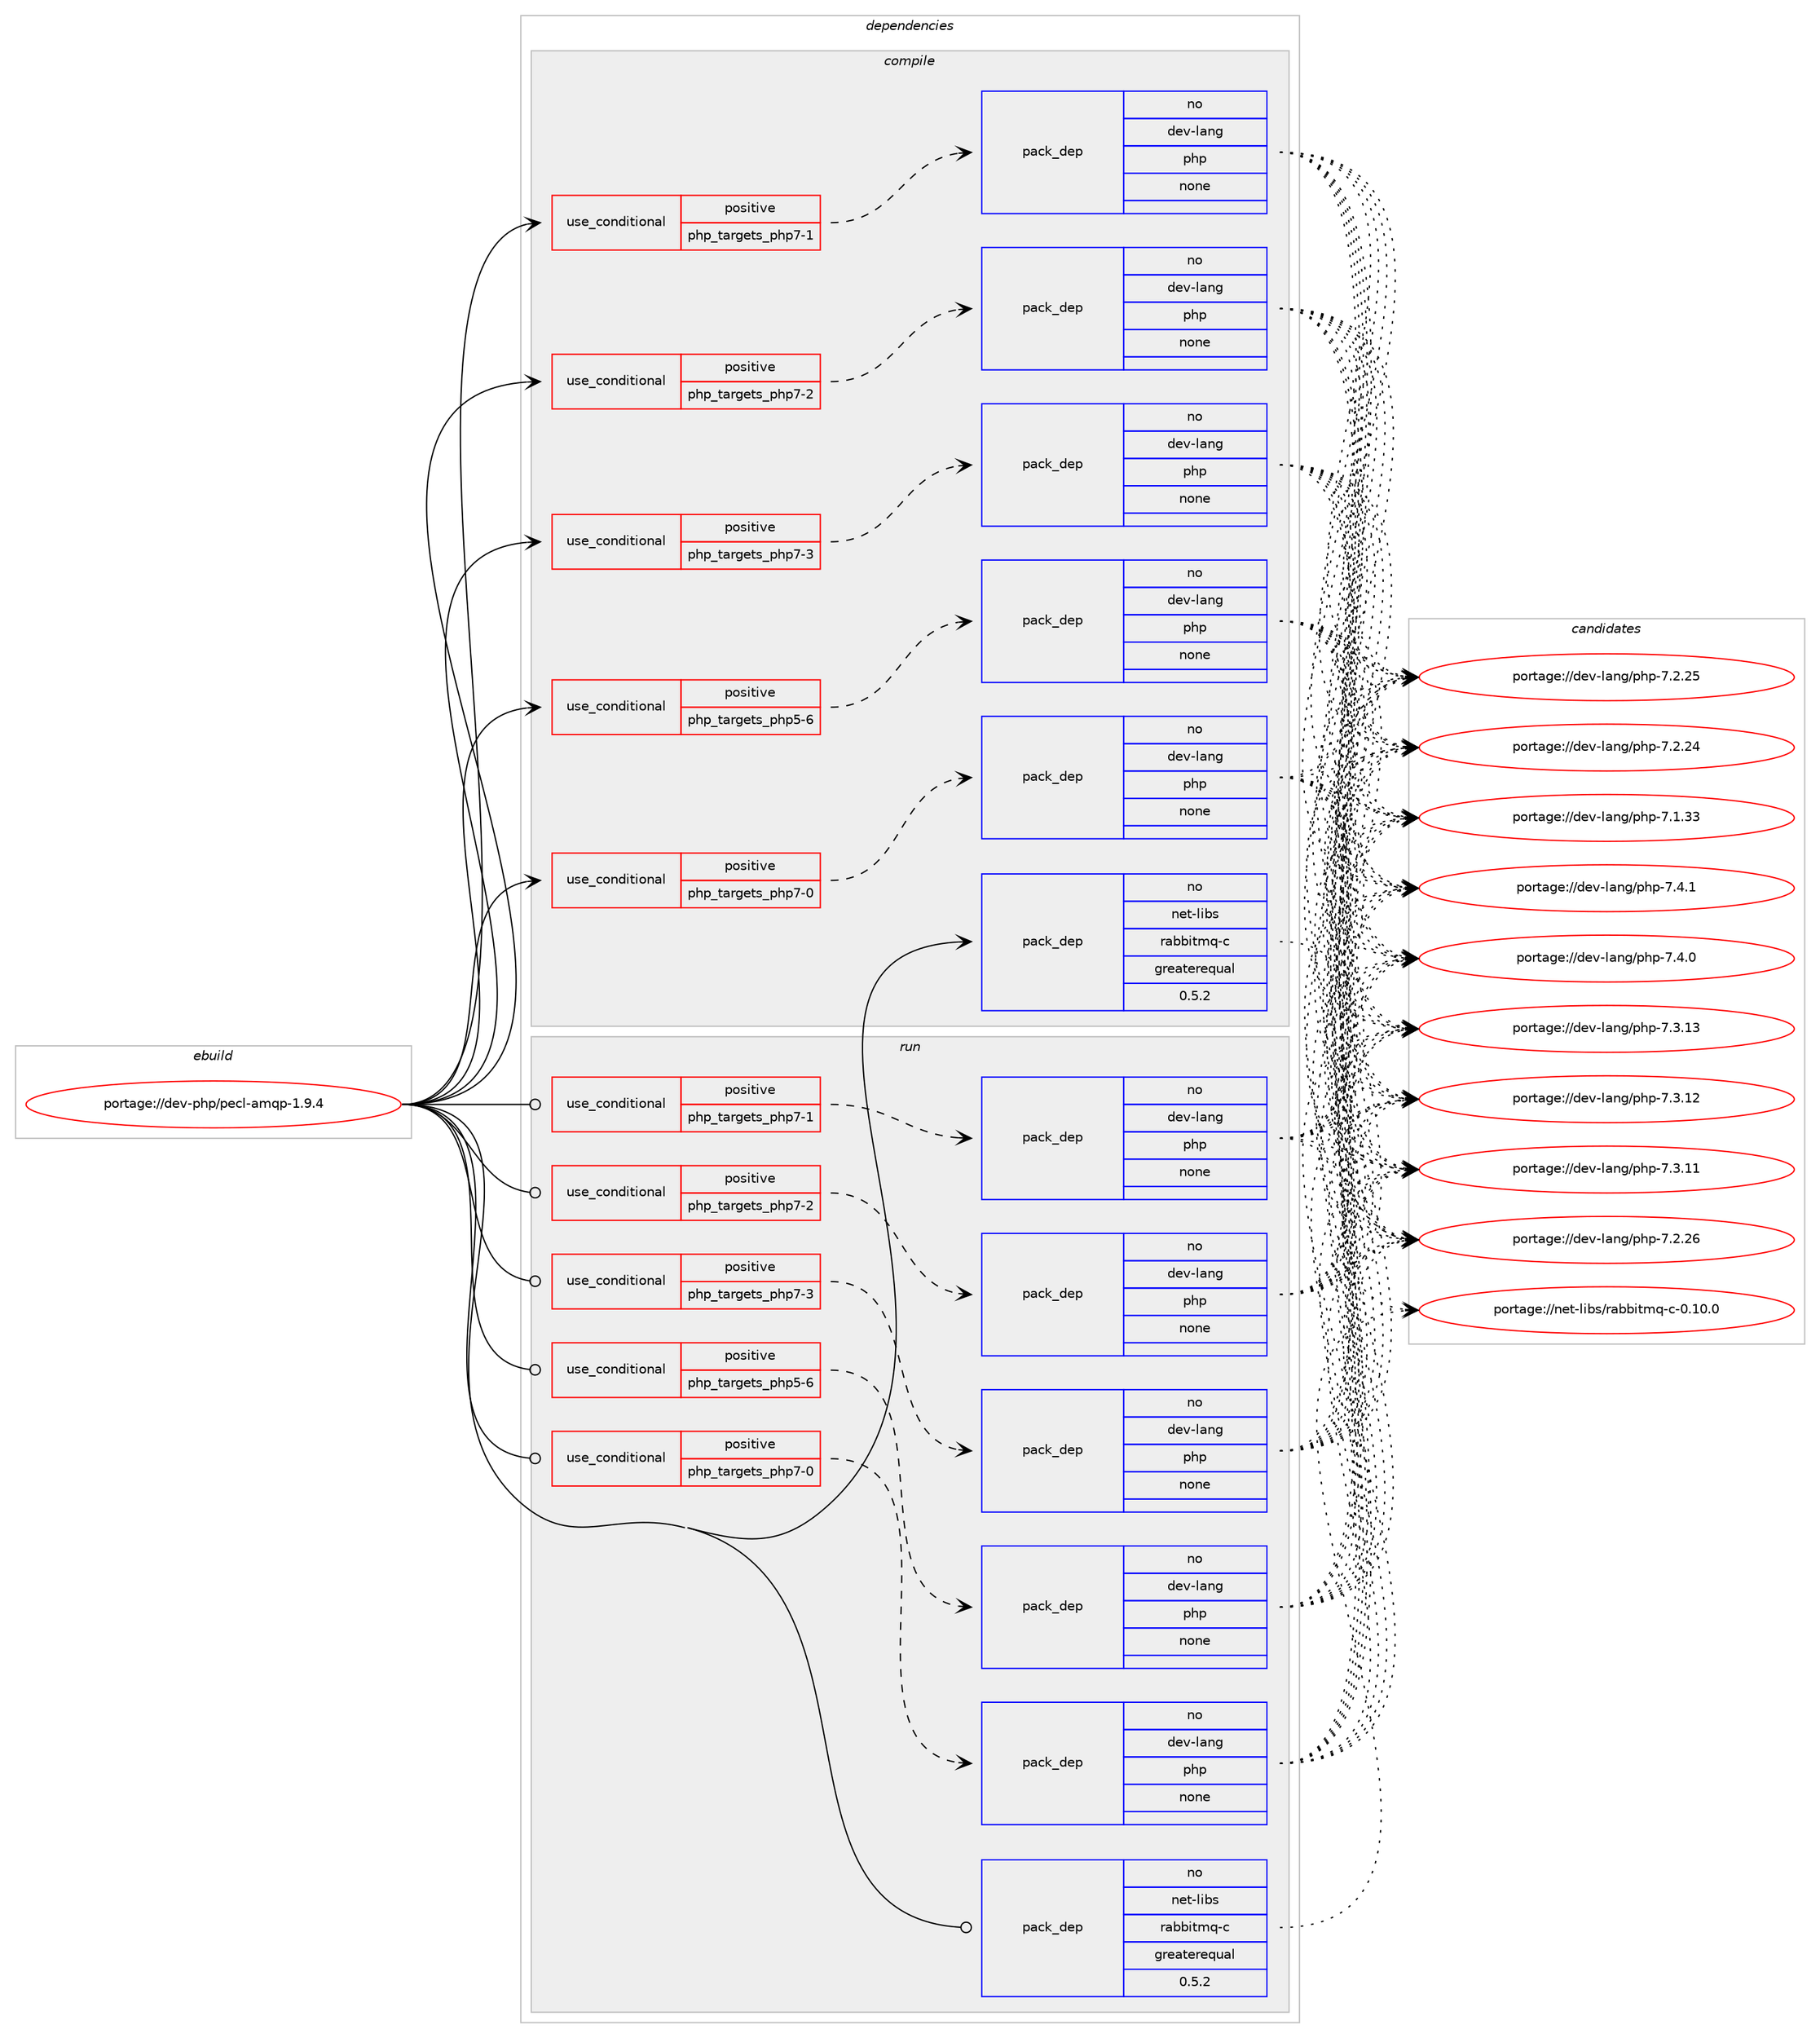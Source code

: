digraph prolog {

# *************
# Graph options
# *************

newrank=true;
concentrate=true;
compound=true;
graph [rankdir=LR,fontname=Helvetica,fontsize=10,ranksep=1.5];#, ranksep=2.5, nodesep=0.2];
edge  [arrowhead=vee];
node  [fontname=Helvetica,fontsize=10];

# **********
# The ebuild
# **********

subgraph cluster_leftcol {
color=gray;
label=<<i>ebuild</i>>;
id [label="portage://dev-php/pecl-amqp-1.9.4", color=red, width=4, href="../dev-php/pecl-amqp-1.9.4.svg"];
}

# ****************
# The dependencies
# ****************

subgraph cluster_midcol {
color=gray;
label=<<i>dependencies</i>>;
subgraph cluster_compile {
fillcolor="#eeeeee";
style=filled;
label=<<i>compile</i>>;
subgraph cond120919 {
dependency477090 [label=<<TABLE BORDER="0" CELLBORDER="1" CELLSPACING="0" CELLPADDING="4"><TR><TD ROWSPAN="3" CELLPADDING="10">use_conditional</TD></TR><TR><TD>positive</TD></TR><TR><TD>php_targets_php5-6</TD></TR></TABLE>>, shape=none, color=red];
subgraph pack351126 {
dependency477091 [label=<<TABLE BORDER="0" CELLBORDER="1" CELLSPACING="0" CELLPADDING="4" WIDTH="220"><TR><TD ROWSPAN="6" CELLPADDING="30">pack_dep</TD></TR><TR><TD WIDTH="110">no</TD></TR><TR><TD>dev-lang</TD></TR><TR><TD>php</TD></TR><TR><TD>none</TD></TR><TR><TD></TD></TR></TABLE>>, shape=none, color=blue];
}
dependency477090:e -> dependency477091:w [weight=20,style="dashed",arrowhead="vee"];
}
id:e -> dependency477090:w [weight=20,style="solid",arrowhead="vee"];
subgraph cond120920 {
dependency477092 [label=<<TABLE BORDER="0" CELLBORDER="1" CELLSPACING="0" CELLPADDING="4"><TR><TD ROWSPAN="3" CELLPADDING="10">use_conditional</TD></TR><TR><TD>positive</TD></TR><TR><TD>php_targets_php7-0</TD></TR></TABLE>>, shape=none, color=red];
subgraph pack351127 {
dependency477093 [label=<<TABLE BORDER="0" CELLBORDER="1" CELLSPACING="0" CELLPADDING="4" WIDTH="220"><TR><TD ROWSPAN="6" CELLPADDING="30">pack_dep</TD></TR><TR><TD WIDTH="110">no</TD></TR><TR><TD>dev-lang</TD></TR><TR><TD>php</TD></TR><TR><TD>none</TD></TR><TR><TD></TD></TR></TABLE>>, shape=none, color=blue];
}
dependency477092:e -> dependency477093:w [weight=20,style="dashed",arrowhead="vee"];
}
id:e -> dependency477092:w [weight=20,style="solid",arrowhead="vee"];
subgraph cond120921 {
dependency477094 [label=<<TABLE BORDER="0" CELLBORDER="1" CELLSPACING="0" CELLPADDING="4"><TR><TD ROWSPAN="3" CELLPADDING="10">use_conditional</TD></TR><TR><TD>positive</TD></TR><TR><TD>php_targets_php7-1</TD></TR></TABLE>>, shape=none, color=red];
subgraph pack351128 {
dependency477095 [label=<<TABLE BORDER="0" CELLBORDER="1" CELLSPACING="0" CELLPADDING="4" WIDTH="220"><TR><TD ROWSPAN="6" CELLPADDING="30">pack_dep</TD></TR><TR><TD WIDTH="110">no</TD></TR><TR><TD>dev-lang</TD></TR><TR><TD>php</TD></TR><TR><TD>none</TD></TR><TR><TD></TD></TR></TABLE>>, shape=none, color=blue];
}
dependency477094:e -> dependency477095:w [weight=20,style="dashed",arrowhead="vee"];
}
id:e -> dependency477094:w [weight=20,style="solid",arrowhead="vee"];
subgraph cond120922 {
dependency477096 [label=<<TABLE BORDER="0" CELLBORDER="1" CELLSPACING="0" CELLPADDING="4"><TR><TD ROWSPAN="3" CELLPADDING="10">use_conditional</TD></TR><TR><TD>positive</TD></TR><TR><TD>php_targets_php7-2</TD></TR></TABLE>>, shape=none, color=red];
subgraph pack351129 {
dependency477097 [label=<<TABLE BORDER="0" CELLBORDER="1" CELLSPACING="0" CELLPADDING="4" WIDTH="220"><TR><TD ROWSPAN="6" CELLPADDING="30">pack_dep</TD></TR><TR><TD WIDTH="110">no</TD></TR><TR><TD>dev-lang</TD></TR><TR><TD>php</TD></TR><TR><TD>none</TD></TR><TR><TD></TD></TR></TABLE>>, shape=none, color=blue];
}
dependency477096:e -> dependency477097:w [weight=20,style="dashed",arrowhead="vee"];
}
id:e -> dependency477096:w [weight=20,style="solid",arrowhead="vee"];
subgraph cond120923 {
dependency477098 [label=<<TABLE BORDER="0" CELLBORDER="1" CELLSPACING="0" CELLPADDING="4"><TR><TD ROWSPAN="3" CELLPADDING="10">use_conditional</TD></TR><TR><TD>positive</TD></TR><TR><TD>php_targets_php7-3</TD></TR></TABLE>>, shape=none, color=red];
subgraph pack351130 {
dependency477099 [label=<<TABLE BORDER="0" CELLBORDER="1" CELLSPACING="0" CELLPADDING="4" WIDTH="220"><TR><TD ROWSPAN="6" CELLPADDING="30">pack_dep</TD></TR><TR><TD WIDTH="110">no</TD></TR><TR><TD>dev-lang</TD></TR><TR><TD>php</TD></TR><TR><TD>none</TD></TR><TR><TD></TD></TR></TABLE>>, shape=none, color=blue];
}
dependency477098:e -> dependency477099:w [weight=20,style="dashed",arrowhead="vee"];
}
id:e -> dependency477098:w [weight=20,style="solid",arrowhead="vee"];
subgraph pack351131 {
dependency477100 [label=<<TABLE BORDER="0" CELLBORDER="1" CELLSPACING="0" CELLPADDING="4" WIDTH="220"><TR><TD ROWSPAN="6" CELLPADDING="30">pack_dep</TD></TR><TR><TD WIDTH="110">no</TD></TR><TR><TD>net-libs</TD></TR><TR><TD>rabbitmq-c</TD></TR><TR><TD>greaterequal</TD></TR><TR><TD>0.5.2</TD></TR></TABLE>>, shape=none, color=blue];
}
id:e -> dependency477100:w [weight=20,style="solid",arrowhead="vee"];
}
subgraph cluster_compileandrun {
fillcolor="#eeeeee";
style=filled;
label=<<i>compile and run</i>>;
}
subgraph cluster_run {
fillcolor="#eeeeee";
style=filled;
label=<<i>run</i>>;
subgraph cond120924 {
dependency477101 [label=<<TABLE BORDER="0" CELLBORDER="1" CELLSPACING="0" CELLPADDING="4"><TR><TD ROWSPAN="3" CELLPADDING="10">use_conditional</TD></TR><TR><TD>positive</TD></TR><TR><TD>php_targets_php5-6</TD></TR></TABLE>>, shape=none, color=red];
subgraph pack351132 {
dependency477102 [label=<<TABLE BORDER="0" CELLBORDER="1" CELLSPACING="0" CELLPADDING="4" WIDTH="220"><TR><TD ROWSPAN="6" CELLPADDING="30">pack_dep</TD></TR><TR><TD WIDTH="110">no</TD></TR><TR><TD>dev-lang</TD></TR><TR><TD>php</TD></TR><TR><TD>none</TD></TR><TR><TD></TD></TR></TABLE>>, shape=none, color=blue];
}
dependency477101:e -> dependency477102:w [weight=20,style="dashed",arrowhead="vee"];
}
id:e -> dependency477101:w [weight=20,style="solid",arrowhead="odot"];
subgraph cond120925 {
dependency477103 [label=<<TABLE BORDER="0" CELLBORDER="1" CELLSPACING="0" CELLPADDING="4"><TR><TD ROWSPAN="3" CELLPADDING="10">use_conditional</TD></TR><TR><TD>positive</TD></TR><TR><TD>php_targets_php7-0</TD></TR></TABLE>>, shape=none, color=red];
subgraph pack351133 {
dependency477104 [label=<<TABLE BORDER="0" CELLBORDER="1" CELLSPACING="0" CELLPADDING="4" WIDTH="220"><TR><TD ROWSPAN="6" CELLPADDING="30">pack_dep</TD></TR><TR><TD WIDTH="110">no</TD></TR><TR><TD>dev-lang</TD></TR><TR><TD>php</TD></TR><TR><TD>none</TD></TR><TR><TD></TD></TR></TABLE>>, shape=none, color=blue];
}
dependency477103:e -> dependency477104:w [weight=20,style="dashed",arrowhead="vee"];
}
id:e -> dependency477103:w [weight=20,style="solid",arrowhead="odot"];
subgraph cond120926 {
dependency477105 [label=<<TABLE BORDER="0" CELLBORDER="1" CELLSPACING="0" CELLPADDING="4"><TR><TD ROWSPAN="3" CELLPADDING="10">use_conditional</TD></TR><TR><TD>positive</TD></TR><TR><TD>php_targets_php7-1</TD></TR></TABLE>>, shape=none, color=red];
subgraph pack351134 {
dependency477106 [label=<<TABLE BORDER="0" CELLBORDER="1" CELLSPACING="0" CELLPADDING="4" WIDTH="220"><TR><TD ROWSPAN="6" CELLPADDING="30">pack_dep</TD></TR><TR><TD WIDTH="110">no</TD></TR><TR><TD>dev-lang</TD></TR><TR><TD>php</TD></TR><TR><TD>none</TD></TR><TR><TD></TD></TR></TABLE>>, shape=none, color=blue];
}
dependency477105:e -> dependency477106:w [weight=20,style="dashed",arrowhead="vee"];
}
id:e -> dependency477105:w [weight=20,style="solid",arrowhead="odot"];
subgraph cond120927 {
dependency477107 [label=<<TABLE BORDER="0" CELLBORDER="1" CELLSPACING="0" CELLPADDING="4"><TR><TD ROWSPAN="3" CELLPADDING="10">use_conditional</TD></TR><TR><TD>positive</TD></TR><TR><TD>php_targets_php7-2</TD></TR></TABLE>>, shape=none, color=red];
subgraph pack351135 {
dependency477108 [label=<<TABLE BORDER="0" CELLBORDER="1" CELLSPACING="0" CELLPADDING="4" WIDTH="220"><TR><TD ROWSPAN="6" CELLPADDING="30">pack_dep</TD></TR><TR><TD WIDTH="110">no</TD></TR><TR><TD>dev-lang</TD></TR><TR><TD>php</TD></TR><TR><TD>none</TD></TR><TR><TD></TD></TR></TABLE>>, shape=none, color=blue];
}
dependency477107:e -> dependency477108:w [weight=20,style="dashed",arrowhead="vee"];
}
id:e -> dependency477107:w [weight=20,style="solid",arrowhead="odot"];
subgraph cond120928 {
dependency477109 [label=<<TABLE BORDER="0" CELLBORDER="1" CELLSPACING="0" CELLPADDING="4"><TR><TD ROWSPAN="3" CELLPADDING="10">use_conditional</TD></TR><TR><TD>positive</TD></TR><TR><TD>php_targets_php7-3</TD></TR></TABLE>>, shape=none, color=red];
subgraph pack351136 {
dependency477110 [label=<<TABLE BORDER="0" CELLBORDER="1" CELLSPACING="0" CELLPADDING="4" WIDTH="220"><TR><TD ROWSPAN="6" CELLPADDING="30">pack_dep</TD></TR><TR><TD WIDTH="110">no</TD></TR><TR><TD>dev-lang</TD></TR><TR><TD>php</TD></TR><TR><TD>none</TD></TR><TR><TD></TD></TR></TABLE>>, shape=none, color=blue];
}
dependency477109:e -> dependency477110:w [weight=20,style="dashed",arrowhead="vee"];
}
id:e -> dependency477109:w [weight=20,style="solid",arrowhead="odot"];
subgraph pack351137 {
dependency477111 [label=<<TABLE BORDER="0" CELLBORDER="1" CELLSPACING="0" CELLPADDING="4" WIDTH="220"><TR><TD ROWSPAN="6" CELLPADDING="30">pack_dep</TD></TR><TR><TD WIDTH="110">no</TD></TR><TR><TD>net-libs</TD></TR><TR><TD>rabbitmq-c</TD></TR><TR><TD>greaterequal</TD></TR><TR><TD>0.5.2</TD></TR></TABLE>>, shape=none, color=blue];
}
id:e -> dependency477111:w [weight=20,style="solid",arrowhead="odot"];
}
}

# **************
# The candidates
# **************

subgraph cluster_choices {
rank=same;
color=gray;
label=<<i>candidates</i>>;

subgraph choice351126 {
color=black;
nodesep=1;
choice100101118451089711010347112104112455546524649 [label="portage://dev-lang/php-7.4.1", color=red, width=4,href="../dev-lang/php-7.4.1.svg"];
choice100101118451089711010347112104112455546524648 [label="portage://dev-lang/php-7.4.0", color=red, width=4,href="../dev-lang/php-7.4.0.svg"];
choice10010111845108971101034711210411245554651464951 [label="portage://dev-lang/php-7.3.13", color=red, width=4,href="../dev-lang/php-7.3.13.svg"];
choice10010111845108971101034711210411245554651464950 [label="portage://dev-lang/php-7.3.12", color=red, width=4,href="../dev-lang/php-7.3.12.svg"];
choice10010111845108971101034711210411245554651464949 [label="portage://dev-lang/php-7.3.11", color=red, width=4,href="../dev-lang/php-7.3.11.svg"];
choice10010111845108971101034711210411245554650465054 [label="portage://dev-lang/php-7.2.26", color=red, width=4,href="../dev-lang/php-7.2.26.svg"];
choice10010111845108971101034711210411245554650465053 [label="portage://dev-lang/php-7.2.25", color=red, width=4,href="../dev-lang/php-7.2.25.svg"];
choice10010111845108971101034711210411245554650465052 [label="portage://dev-lang/php-7.2.24", color=red, width=4,href="../dev-lang/php-7.2.24.svg"];
choice10010111845108971101034711210411245554649465151 [label="portage://dev-lang/php-7.1.33", color=red, width=4,href="../dev-lang/php-7.1.33.svg"];
dependency477091:e -> choice100101118451089711010347112104112455546524649:w [style=dotted,weight="100"];
dependency477091:e -> choice100101118451089711010347112104112455546524648:w [style=dotted,weight="100"];
dependency477091:e -> choice10010111845108971101034711210411245554651464951:w [style=dotted,weight="100"];
dependency477091:e -> choice10010111845108971101034711210411245554651464950:w [style=dotted,weight="100"];
dependency477091:e -> choice10010111845108971101034711210411245554651464949:w [style=dotted,weight="100"];
dependency477091:e -> choice10010111845108971101034711210411245554650465054:w [style=dotted,weight="100"];
dependency477091:e -> choice10010111845108971101034711210411245554650465053:w [style=dotted,weight="100"];
dependency477091:e -> choice10010111845108971101034711210411245554650465052:w [style=dotted,weight="100"];
dependency477091:e -> choice10010111845108971101034711210411245554649465151:w [style=dotted,weight="100"];
}
subgraph choice351127 {
color=black;
nodesep=1;
choice100101118451089711010347112104112455546524649 [label="portage://dev-lang/php-7.4.1", color=red, width=4,href="../dev-lang/php-7.4.1.svg"];
choice100101118451089711010347112104112455546524648 [label="portage://dev-lang/php-7.4.0", color=red, width=4,href="../dev-lang/php-7.4.0.svg"];
choice10010111845108971101034711210411245554651464951 [label="portage://dev-lang/php-7.3.13", color=red, width=4,href="../dev-lang/php-7.3.13.svg"];
choice10010111845108971101034711210411245554651464950 [label="portage://dev-lang/php-7.3.12", color=red, width=4,href="../dev-lang/php-7.3.12.svg"];
choice10010111845108971101034711210411245554651464949 [label="portage://dev-lang/php-7.3.11", color=red, width=4,href="../dev-lang/php-7.3.11.svg"];
choice10010111845108971101034711210411245554650465054 [label="portage://dev-lang/php-7.2.26", color=red, width=4,href="../dev-lang/php-7.2.26.svg"];
choice10010111845108971101034711210411245554650465053 [label="portage://dev-lang/php-7.2.25", color=red, width=4,href="../dev-lang/php-7.2.25.svg"];
choice10010111845108971101034711210411245554650465052 [label="portage://dev-lang/php-7.2.24", color=red, width=4,href="../dev-lang/php-7.2.24.svg"];
choice10010111845108971101034711210411245554649465151 [label="portage://dev-lang/php-7.1.33", color=red, width=4,href="../dev-lang/php-7.1.33.svg"];
dependency477093:e -> choice100101118451089711010347112104112455546524649:w [style=dotted,weight="100"];
dependency477093:e -> choice100101118451089711010347112104112455546524648:w [style=dotted,weight="100"];
dependency477093:e -> choice10010111845108971101034711210411245554651464951:w [style=dotted,weight="100"];
dependency477093:e -> choice10010111845108971101034711210411245554651464950:w [style=dotted,weight="100"];
dependency477093:e -> choice10010111845108971101034711210411245554651464949:w [style=dotted,weight="100"];
dependency477093:e -> choice10010111845108971101034711210411245554650465054:w [style=dotted,weight="100"];
dependency477093:e -> choice10010111845108971101034711210411245554650465053:w [style=dotted,weight="100"];
dependency477093:e -> choice10010111845108971101034711210411245554650465052:w [style=dotted,weight="100"];
dependency477093:e -> choice10010111845108971101034711210411245554649465151:w [style=dotted,weight="100"];
}
subgraph choice351128 {
color=black;
nodesep=1;
choice100101118451089711010347112104112455546524649 [label="portage://dev-lang/php-7.4.1", color=red, width=4,href="../dev-lang/php-7.4.1.svg"];
choice100101118451089711010347112104112455546524648 [label="portage://dev-lang/php-7.4.0", color=red, width=4,href="../dev-lang/php-7.4.0.svg"];
choice10010111845108971101034711210411245554651464951 [label="portage://dev-lang/php-7.3.13", color=red, width=4,href="../dev-lang/php-7.3.13.svg"];
choice10010111845108971101034711210411245554651464950 [label="portage://dev-lang/php-7.3.12", color=red, width=4,href="../dev-lang/php-7.3.12.svg"];
choice10010111845108971101034711210411245554651464949 [label="portage://dev-lang/php-7.3.11", color=red, width=4,href="../dev-lang/php-7.3.11.svg"];
choice10010111845108971101034711210411245554650465054 [label="portage://dev-lang/php-7.2.26", color=red, width=4,href="../dev-lang/php-7.2.26.svg"];
choice10010111845108971101034711210411245554650465053 [label="portage://dev-lang/php-7.2.25", color=red, width=4,href="../dev-lang/php-7.2.25.svg"];
choice10010111845108971101034711210411245554650465052 [label="portage://dev-lang/php-7.2.24", color=red, width=4,href="../dev-lang/php-7.2.24.svg"];
choice10010111845108971101034711210411245554649465151 [label="portage://dev-lang/php-7.1.33", color=red, width=4,href="../dev-lang/php-7.1.33.svg"];
dependency477095:e -> choice100101118451089711010347112104112455546524649:w [style=dotted,weight="100"];
dependency477095:e -> choice100101118451089711010347112104112455546524648:w [style=dotted,weight="100"];
dependency477095:e -> choice10010111845108971101034711210411245554651464951:w [style=dotted,weight="100"];
dependency477095:e -> choice10010111845108971101034711210411245554651464950:w [style=dotted,weight="100"];
dependency477095:e -> choice10010111845108971101034711210411245554651464949:w [style=dotted,weight="100"];
dependency477095:e -> choice10010111845108971101034711210411245554650465054:w [style=dotted,weight="100"];
dependency477095:e -> choice10010111845108971101034711210411245554650465053:w [style=dotted,weight="100"];
dependency477095:e -> choice10010111845108971101034711210411245554650465052:w [style=dotted,weight="100"];
dependency477095:e -> choice10010111845108971101034711210411245554649465151:w [style=dotted,weight="100"];
}
subgraph choice351129 {
color=black;
nodesep=1;
choice100101118451089711010347112104112455546524649 [label="portage://dev-lang/php-7.4.1", color=red, width=4,href="../dev-lang/php-7.4.1.svg"];
choice100101118451089711010347112104112455546524648 [label="portage://dev-lang/php-7.4.0", color=red, width=4,href="../dev-lang/php-7.4.0.svg"];
choice10010111845108971101034711210411245554651464951 [label="portage://dev-lang/php-7.3.13", color=red, width=4,href="../dev-lang/php-7.3.13.svg"];
choice10010111845108971101034711210411245554651464950 [label="portage://dev-lang/php-7.3.12", color=red, width=4,href="../dev-lang/php-7.3.12.svg"];
choice10010111845108971101034711210411245554651464949 [label="portage://dev-lang/php-7.3.11", color=red, width=4,href="../dev-lang/php-7.3.11.svg"];
choice10010111845108971101034711210411245554650465054 [label="portage://dev-lang/php-7.2.26", color=red, width=4,href="../dev-lang/php-7.2.26.svg"];
choice10010111845108971101034711210411245554650465053 [label="portage://dev-lang/php-7.2.25", color=red, width=4,href="../dev-lang/php-7.2.25.svg"];
choice10010111845108971101034711210411245554650465052 [label="portage://dev-lang/php-7.2.24", color=red, width=4,href="../dev-lang/php-7.2.24.svg"];
choice10010111845108971101034711210411245554649465151 [label="portage://dev-lang/php-7.1.33", color=red, width=4,href="../dev-lang/php-7.1.33.svg"];
dependency477097:e -> choice100101118451089711010347112104112455546524649:w [style=dotted,weight="100"];
dependency477097:e -> choice100101118451089711010347112104112455546524648:w [style=dotted,weight="100"];
dependency477097:e -> choice10010111845108971101034711210411245554651464951:w [style=dotted,weight="100"];
dependency477097:e -> choice10010111845108971101034711210411245554651464950:w [style=dotted,weight="100"];
dependency477097:e -> choice10010111845108971101034711210411245554651464949:w [style=dotted,weight="100"];
dependency477097:e -> choice10010111845108971101034711210411245554650465054:w [style=dotted,weight="100"];
dependency477097:e -> choice10010111845108971101034711210411245554650465053:w [style=dotted,weight="100"];
dependency477097:e -> choice10010111845108971101034711210411245554650465052:w [style=dotted,weight="100"];
dependency477097:e -> choice10010111845108971101034711210411245554649465151:w [style=dotted,weight="100"];
}
subgraph choice351130 {
color=black;
nodesep=1;
choice100101118451089711010347112104112455546524649 [label="portage://dev-lang/php-7.4.1", color=red, width=4,href="../dev-lang/php-7.4.1.svg"];
choice100101118451089711010347112104112455546524648 [label="portage://dev-lang/php-7.4.0", color=red, width=4,href="../dev-lang/php-7.4.0.svg"];
choice10010111845108971101034711210411245554651464951 [label="portage://dev-lang/php-7.3.13", color=red, width=4,href="../dev-lang/php-7.3.13.svg"];
choice10010111845108971101034711210411245554651464950 [label="portage://dev-lang/php-7.3.12", color=red, width=4,href="../dev-lang/php-7.3.12.svg"];
choice10010111845108971101034711210411245554651464949 [label="portage://dev-lang/php-7.3.11", color=red, width=4,href="../dev-lang/php-7.3.11.svg"];
choice10010111845108971101034711210411245554650465054 [label="portage://dev-lang/php-7.2.26", color=red, width=4,href="../dev-lang/php-7.2.26.svg"];
choice10010111845108971101034711210411245554650465053 [label="portage://dev-lang/php-7.2.25", color=red, width=4,href="../dev-lang/php-7.2.25.svg"];
choice10010111845108971101034711210411245554650465052 [label="portage://dev-lang/php-7.2.24", color=red, width=4,href="../dev-lang/php-7.2.24.svg"];
choice10010111845108971101034711210411245554649465151 [label="portage://dev-lang/php-7.1.33", color=red, width=4,href="../dev-lang/php-7.1.33.svg"];
dependency477099:e -> choice100101118451089711010347112104112455546524649:w [style=dotted,weight="100"];
dependency477099:e -> choice100101118451089711010347112104112455546524648:w [style=dotted,weight="100"];
dependency477099:e -> choice10010111845108971101034711210411245554651464951:w [style=dotted,weight="100"];
dependency477099:e -> choice10010111845108971101034711210411245554651464950:w [style=dotted,weight="100"];
dependency477099:e -> choice10010111845108971101034711210411245554651464949:w [style=dotted,weight="100"];
dependency477099:e -> choice10010111845108971101034711210411245554650465054:w [style=dotted,weight="100"];
dependency477099:e -> choice10010111845108971101034711210411245554650465053:w [style=dotted,weight="100"];
dependency477099:e -> choice10010111845108971101034711210411245554650465052:w [style=dotted,weight="100"];
dependency477099:e -> choice10010111845108971101034711210411245554649465151:w [style=dotted,weight="100"];
}
subgraph choice351131 {
color=black;
nodesep=1;
choice110101116451081059811547114979898105116109113459945484649484648 [label="portage://net-libs/rabbitmq-c-0.10.0", color=red, width=4,href="../net-libs/rabbitmq-c-0.10.0.svg"];
dependency477100:e -> choice110101116451081059811547114979898105116109113459945484649484648:w [style=dotted,weight="100"];
}
subgraph choice351132 {
color=black;
nodesep=1;
choice100101118451089711010347112104112455546524649 [label="portage://dev-lang/php-7.4.1", color=red, width=4,href="../dev-lang/php-7.4.1.svg"];
choice100101118451089711010347112104112455546524648 [label="portage://dev-lang/php-7.4.0", color=red, width=4,href="../dev-lang/php-7.4.0.svg"];
choice10010111845108971101034711210411245554651464951 [label="portage://dev-lang/php-7.3.13", color=red, width=4,href="../dev-lang/php-7.3.13.svg"];
choice10010111845108971101034711210411245554651464950 [label="portage://dev-lang/php-7.3.12", color=red, width=4,href="../dev-lang/php-7.3.12.svg"];
choice10010111845108971101034711210411245554651464949 [label="portage://dev-lang/php-7.3.11", color=red, width=4,href="../dev-lang/php-7.3.11.svg"];
choice10010111845108971101034711210411245554650465054 [label="portage://dev-lang/php-7.2.26", color=red, width=4,href="../dev-lang/php-7.2.26.svg"];
choice10010111845108971101034711210411245554650465053 [label="portage://dev-lang/php-7.2.25", color=red, width=4,href="../dev-lang/php-7.2.25.svg"];
choice10010111845108971101034711210411245554650465052 [label="portage://dev-lang/php-7.2.24", color=red, width=4,href="../dev-lang/php-7.2.24.svg"];
choice10010111845108971101034711210411245554649465151 [label="portage://dev-lang/php-7.1.33", color=red, width=4,href="../dev-lang/php-7.1.33.svg"];
dependency477102:e -> choice100101118451089711010347112104112455546524649:w [style=dotted,weight="100"];
dependency477102:e -> choice100101118451089711010347112104112455546524648:w [style=dotted,weight="100"];
dependency477102:e -> choice10010111845108971101034711210411245554651464951:w [style=dotted,weight="100"];
dependency477102:e -> choice10010111845108971101034711210411245554651464950:w [style=dotted,weight="100"];
dependency477102:e -> choice10010111845108971101034711210411245554651464949:w [style=dotted,weight="100"];
dependency477102:e -> choice10010111845108971101034711210411245554650465054:w [style=dotted,weight="100"];
dependency477102:e -> choice10010111845108971101034711210411245554650465053:w [style=dotted,weight="100"];
dependency477102:e -> choice10010111845108971101034711210411245554650465052:w [style=dotted,weight="100"];
dependency477102:e -> choice10010111845108971101034711210411245554649465151:w [style=dotted,weight="100"];
}
subgraph choice351133 {
color=black;
nodesep=1;
choice100101118451089711010347112104112455546524649 [label="portage://dev-lang/php-7.4.1", color=red, width=4,href="../dev-lang/php-7.4.1.svg"];
choice100101118451089711010347112104112455546524648 [label="portage://dev-lang/php-7.4.0", color=red, width=4,href="../dev-lang/php-7.4.0.svg"];
choice10010111845108971101034711210411245554651464951 [label="portage://dev-lang/php-7.3.13", color=red, width=4,href="../dev-lang/php-7.3.13.svg"];
choice10010111845108971101034711210411245554651464950 [label="portage://dev-lang/php-7.3.12", color=red, width=4,href="../dev-lang/php-7.3.12.svg"];
choice10010111845108971101034711210411245554651464949 [label="portage://dev-lang/php-7.3.11", color=red, width=4,href="../dev-lang/php-7.3.11.svg"];
choice10010111845108971101034711210411245554650465054 [label="portage://dev-lang/php-7.2.26", color=red, width=4,href="../dev-lang/php-7.2.26.svg"];
choice10010111845108971101034711210411245554650465053 [label="portage://dev-lang/php-7.2.25", color=red, width=4,href="../dev-lang/php-7.2.25.svg"];
choice10010111845108971101034711210411245554650465052 [label="portage://dev-lang/php-7.2.24", color=red, width=4,href="../dev-lang/php-7.2.24.svg"];
choice10010111845108971101034711210411245554649465151 [label="portage://dev-lang/php-7.1.33", color=red, width=4,href="../dev-lang/php-7.1.33.svg"];
dependency477104:e -> choice100101118451089711010347112104112455546524649:w [style=dotted,weight="100"];
dependency477104:e -> choice100101118451089711010347112104112455546524648:w [style=dotted,weight="100"];
dependency477104:e -> choice10010111845108971101034711210411245554651464951:w [style=dotted,weight="100"];
dependency477104:e -> choice10010111845108971101034711210411245554651464950:w [style=dotted,weight="100"];
dependency477104:e -> choice10010111845108971101034711210411245554651464949:w [style=dotted,weight="100"];
dependency477104:e -> choice10010111845108971101034711210411245554650465054:w [style=dotted,weight="100"];
dependency477104:e -> choice10010111845108971101034711210411245554650465053:w [style=dotted,weight="100"];
dependency477104:e -> choice10010111845108971101034711210411245554650465052:w [style=dotted,weight="100"];
dependency477104:e -> choice10010111845108971101034711210411245554649465151:w [style=dotted,weight="100"];
}
subgraph choice351134 {
color=black;
nodesep=1;
choice100101118451089711010347112104112455546524649 [label="portage://dev-lang/php-7.4.1", color=red, width=4,href="../dev-lang/php-7.4.1.svg"];
choice100101118451089711010347112104112455546524648 [label="portage://dev-lang/php-7.4.0", color=red, width=4,href="../dev-lang/php-7.4.0.svg"];
choice10010111845108971101034711210411245554651464951 [label="portage://dev-lang/php-7.3.13", color=red, width=4,href="../dev-lang/php-7.3.13.svg"];
choice10010111845108971101034711210411245554651464950 [label="portage://dev-lang/php-7.3.12", color=red, width=4,href="../dev-lang/php-7.3.12.svg"];
choice10010111845108971101034711210411245554651464949 [label="portage://dev-lang/php-7.3.11", color=red, width=4,href="../dev-lang/php-7.3.11.svg"];
choice10010111845108971101034711210411245554650465054 [label="portage://dev-lang/php-7.2.26", color=red, width=4,href="../dev-lang/php-7.2.26.svg"];
choice10010111845108971101034711210411245554650465053 [label="portage://dev-lang/php-7.2.25", color=red, width=4,href="../dev-lang/php-7.2.25.svg"];
choice10010111845108971101034711210411245554650465052 [label="portage://dev-lang/php-7.2.24", color=red, width=4,href="../dev-lang/php-7.2.24.svg"];
choice10010111845108971101034711210411245554649465151 [label="portage://dev-lang/php-7.1.33", color=red, width=4,href="../dev-lang/php-7.1.33.svg"];
dependency477106:e -> choice100101118451089711010347112104112455546524649:w [style=dotted,weight="100"];
dependency477106:e -> choice100101118451089711010347112104112455546524648:w [style=dotted,weight="100"];
dependency477106:e -> choice10010111845108971101034711210411245554651464951:w [style=dotted,weight="100"];
dependency477106:e -> choice10010111845108971101034711210411245554651464950:w [style=dotted,weight="100"];
dependency477106:e -> choice10010111845108971101034711210411245554651464949:w [style=dotted,weight="100"];
dependency477106:e -> choice10010111845108971101034711210411245554650465054:w [style=dotted,weight="100"];
dependency477106:e -> choice10010111845108971101034711210411245554650465053:w [style=dotted,weight="100"];
dependency477106:e -> choice10010111845108971101034711210411245554650465052:w [style=dotted,weight="100"];
dependency477106:e -> choice10010111845108971101034711210411245554649465151:w [style=dotted,weight="100"];
}
subgraph choice351135 {
color=black;
nodesep=1;
choice100101118451089711010347112104112455546524649 [label="portage://dev-lang/php-7.4.1", color=red, width=4,href="../dev-lang/php-7.4.1.svg"];
choice100101118451089711010347112104112455546524648 [label="portage://dev-lang/php-7.4.0", color=red, width=4,href="../dev-lang/php-7.4.0.svg"];
choice10010111845108971101034711210411245554651464951 [label="portage://dev-lang/php-7.3.13", color=red, width=4,href="../dev-lang/php-7.3.13.svg"];
choice10010111845108971101034711210411245554651464950 [label="portage://dev-lang/php-7.3.12", color=red, width=4,href="../dev-lang/php-7.3.12.svg"];
choice10010111845108971101034711210411245554651464949 [label="portage://dev-lang/php-7.3.11", color=red, width=4,href="../dev-lang/php-7.3.11.svg"];
choice10010111845108971101034711210411245554650465054 [label="portage://dev-lang/php-7.2.26", color=red, width=4,href="../dev-lang/php-7.2.26.svg"];
choice10010111845108971101034711210411245554650465053 [label="portage://dev-lang/php-7.2.25", color=red, width=4,href="../dev-lang/php-7.2.25.svg"];
choice10010111845108971101034711210411245554650465052 [label="portage://dev-lang/php-7.2.24", color=red, width=4,href="../dev-lang/php-7.2.24.svg"];
choice10010111845108971101034711210411245554649465151 [label="portage://dev-lang/php-7.1.33", color=red, width=4,href="../dev-lang/php-7.1.33.svg"];
dependency477108:e -> choice100101118451089711010347112104112455546524649:w [style=dotted,weight="100"];
dependency477108:e -> choice100101118451089711010347112104112455546524648:w [style=dotted,weight="100"];
dependency477108:e -> choice10010111845108971101034711210411245554651464951:w [style=dotted,weight="100"];
dependency477108:e -> choice10010111845108971101034711210411245554651464950:w [style=dotted,weight="100"];
dependency477108:e -> choice10010111845108971101034711210411245554651464949:w [style=dotted,weight="100"];
dependency477108:e -> choice10010111845108971101034711210411245554650465054:w [style=dotted,weight="100"];
dependency477108:e -> choice10010111845108971101034711210411245554650465053:w [style=dotted,weight="100"];
dependency477108:e -> choice10010111845108971101034711210411245554650465052:w [style=dotted,weight="100"];
dependency477108:e -> choice10010111845108971101034711210411245554649465151:w [style=dotted,weight="100"];
}
subgraph choice351136 {
color=black;
nodesep=1;
choice100101118451089711010347112104112455546524649 [label="portage://dev-lang/php-7.4.1", color=red, width=4,href="../dev-lang/php-7.4.1.svg"];
choice100101118451089711010347112104112455546524648 [label="portage://dev-lang/php-7.4.0", color=red, width=4,href="../dev-lang/php-7.4.0.svg"];
choice10010111845108971101034711210411245554651464951 [label="portage://dev-lang/php-7.3.13", color=red, width=4,href="../dev-lang/php-7.3.13.svg"];
choice10010111845108971101034711210411245554651464950 [label="portage://dev-lang/php-7.3.12", color=red, width=4,href="../dev-lang/php-7.3.12.svg"];
choice10010111845108971101034711210411245554651464949 [label="portage://dev-lang/php-7.3.11", color=red, width=4,href="../dev-lang/php-7.3.11.svg"];
choice10010111845108971101034711210411245554650465054 [label="portage://dev-lang/php-7.2.26", color=red, width=4,href="../dev-lang/php-7.2.26.svg"];
choice10010111845108971101034711210411245554650465053 [label="portage://dev-lang/php-7.2.25", color=red, width=4,href="../dev-lang/php-7.2.25.svg"];
choice10010111845108971101034711210411245554650465052 [label="portage://dev-lang/php-7.2.24", color=red, width=4,href="../dev-lang/php-7.2.24.svg"];
choice10010111845108971101034711210411245554649465151 [label="portage://dev-lang/php-7.1.33", color=red, width=4,href="../dev-lang/php-7.1.33.svg"];
dependency477110:e -> choice100101118451089711010347112104112455546524649:w [style=dotted,weight="100"];
dependency477110:e -> choice100101118451089711010347112104112455546524648:w [style=dotted,weight="100"];
dependency477110:e -> choice10010111845108971101034711210411245554651464951:w [style=dotted,weight="100"];
dependency477110:e -> choice10010111845108971101034711210411245554651464950:w [style=dotted,weight="100"];
dependency477110:e -> choice10010111845108971101034711210411245554651464949:w [style=dotted,weight="100"];
dependency477110:e -> choice10010111845108971101034711210411245554650465054:w [style=dotted,weight="100"];
dependency477110:e -> choice10010111845108971101034711210411245554650465053:w [style=dotted,weight="100"];
dependency477110:e -> choice10010111845108971101034711210411245554650465052:w [style=dotted,weight="100"];
dependency477110:e -> choice10010111845108971101034711210411245554649465151:w [style=dotted,weight="100"];
}
subgraph choice351137 {
color=black;
nodesep=1;
choice110101116451081059811547114979898105116109113459945484649484648 [label="portage://net-libs/rabbitmq-c-0.10.0", color=red, width=4,href="../net-libs/rabbitmq-c-0.10.0.svg"];
dependency477111:e -> choice110101116451081059811547114979898105116109113459945484649484648:w [style=dotted,weight="100"];
}
}

}
